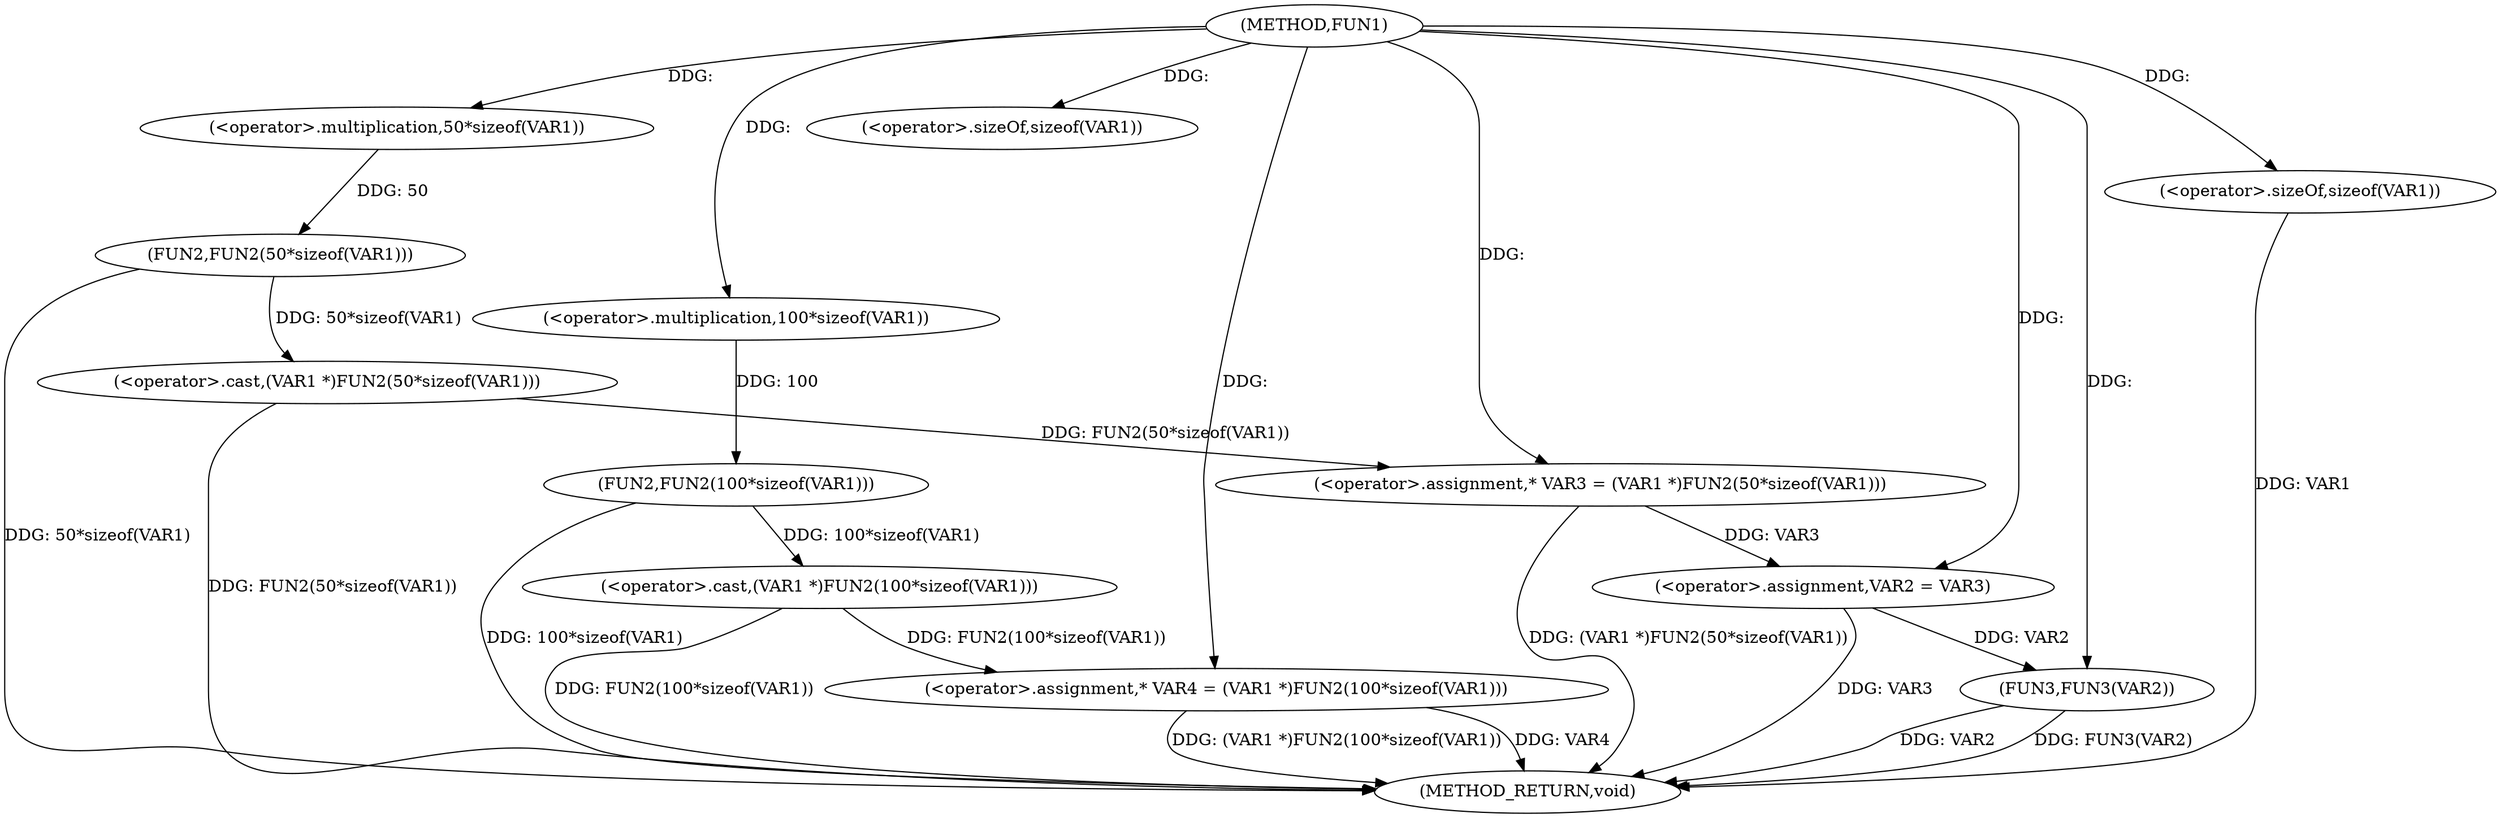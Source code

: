 digraph FUN1 {  
"1000100" [label = "(METHOD,FUN1)" ]
"1000128" [label = "(METHOD_RETURN,void)" ]
"1000104" [label = "(<operator>.assignment,* VAR3 = (VAR1 *)FUN2(50*sizeof(VAR1)))" ]
"1000106" [label = "(<operator>.cast,(VAR1 *)FUN2(50*sizeof(VAR1)))" ]
"1000108" [label = "(FUN2,FUN2(50*sizeof(VAR1)))" ]
"1000109" [label = "(<operator>.multiplication,50*sizeof(VAR1))" ]
"1000111" [label = "(<operator>.sizeOf,sizeof(VAR1))" ]
"1000114" [label = "(<operator>.assignment,* VAR4 = (VAR1 *)FUN2(100*sizeof(VAR1)))" ]
"1000116" [label = "(<operator>.cast,(VAR1 *)FUN2(100*sizeof(VAR1)))" ]
"1000118" [label = "(FUN2,FUN2(100*sizeof(VAR1)))" ]
"1000119" [label = "(<operator>.multiplication,100*sizeof(VAR1))" ]
"1000121" [label = "(<operator>.sizeOf,sizeof(VAR1))" ]
"1000123" [label = "(<operator>.assignment,VAR2 = VAR3)" ]
"1000126" [label = "(FUN3,FUN3(VAR2))" ]
  "1000126" -> "1000128"  [ label = "DDG: FUN3(VAR2)"] 
  "1000123" -> "1000128"  [ label = "DDG: VAR3"] 
  "1000106" -> "1000128"  [ label = "DDG: FUN2(50*sizeof(VAR1))"] 
  "1000126" -> "1000128"  [ label = "DDG: VAR2"] 
  "1000116" -> "1000128"  [ label = "DDG: FUN2(100*sizeof(VAR1))"] 
  "1000121" -> "1000128"  [ label = "DDG: VAR1"] 
  "1000118" -> "1000128"  [ label = "DDG: 100*sizeof(VAR1)"] 
  "1000114" -> "1000128"  [ label = "DDG: (VAR1 *)FUN2(100*sizeof(VAR1))"] 
  "1000114" -> "1000128"  [ label = "DDG: VAR4"] 
  "1000104" -> "1000128"  [ label = "DDG: (VAR1 *)FUN2(50*sizeof(VAR1))"] 
  "1000108" -> "1000128"  [ label = "DDG: 50*sizeof(VAR1)"] 
  "1000106" -> "1000104"  [ label = "DDG: FUN2(50*sizeof(VAR1))"] 
  "1000100" -> "1000104"  [ label = "DDG: "] 
  "1000108" -> "1000106"  [ label = "DDG: 50*sizeof(VAR1)"] 
  "1000109" -> "1000108"  [ label = "DDG: 50"] 
  "1000100" -> "1000109"  [ label = "DDG: "] 
  "1000100" -> "1000111"  [ label = "DDG: "] 
  "1000116" -> "1000114"  [ label = "DDG: FUN2(100*sizeof(VAR1))"] 
  "1000100" -> "1000114"  [ label = "DDG: "] 
  "1000118" -> "1000116"  [ label = "DDG: 100*sizeof(VAR1)"] 
  "1000119" -> "1000118"  [ label = "DDG: 100"] 
  "1000100" -> "1000119"  [ label = "DDG: "] 
  "1000100" -> "1000121"  [ label = "DDG: "] 
  "1000104" -> "1000123"  [ label = "DDG: VAR3"] 
  "1000100" -> "1000123"  [ label = "DDG: "] 
  "1000123" -> "1000126"  [ label = "DDG: VAR2"] 
  "1000100" -> "1000126"  [ label = "DDG: "] 
}
